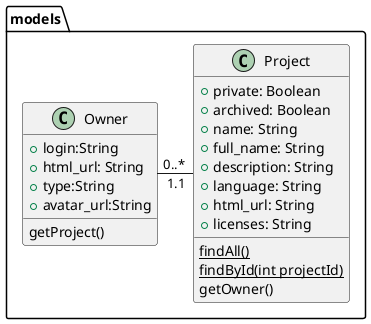 @startuml


package models {
    class Owner{
        +login:String
        +html_url: String   
        +type:String
        +avatar_url:String
        getProject()
    }

    class Project{
        +private: Boolean
        +archived: Boolean
        +name: String
        +full_name: String
        +description: String
        +language: String
        +html_url: String
        +licenses: String
        {static} findAll()
        {static} findById(int projectId)
        getOwner()
    }
    Owner "0..*" - "1.1" Project
}
@enduml